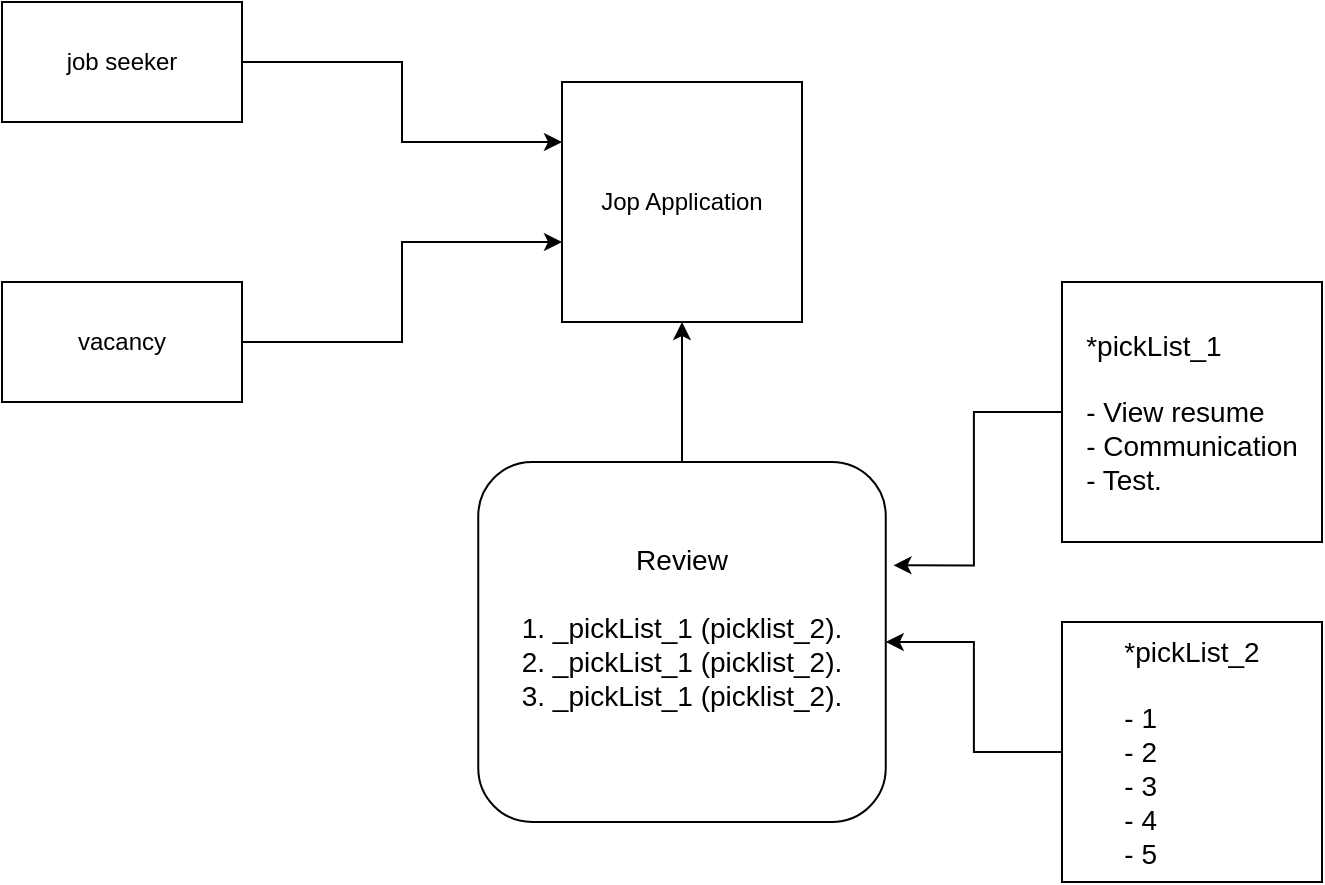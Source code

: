 <mxfile version="20.6.2" type="github">
  <diagram id="2GgVIb7Z59eeOR562pFj" name="Страница 1">
    <mxGraphModel dx="865" dy="456" grid="1" gridSize="10" guides="1" tooltips="1" connect="1" arrows="1" fold="1" page="1" pageScale="1" pageWidth="827" pageHeight="1169" math="0" shadow="0">
      <root>
        <mxCell id="0" />
        <mxCell id="1" parent="0" />
        <mxCell id="y8PCvm3dNN0ObkrRucyr-6" style="edgeStyle=orthogonalEdgeStyle;rounded=0;orthogonalLoop=1;jettySize=auto;html=1;entryX=0;entryY=0.25;entryDx=0;entryDy=0;" parent="1" source="y8PCvm3dNN0ObkrRucyr-1" target="y8PCvm3dNN0ObkrRucyr-3" edge="1">
          <mxGeometry relative="1" as="geometry" />
        </mxCell>
        <mxCell id="y8PCvm3dNN0ObkrRucyr-1" value="job seeker" style="rounded=0;whiteSpace=wrap;html=1;" parent="1" vertex="1">
          <mxGeometry x="80" y="80" width="120" height="60" as="geometry" />
        </mxCell>
        <mxCell id="y8PCvm3dNN0ObkrRucyr-7" style="edgeStyle=orthogonalEdgeStyle;rounded=0;orthogonalLoop=1;jettySize=auto;html=1;entryX=0;entryY=0.667;entryDx=0;entryDy=0;entryPerimeter=0;" parent="1" source="y8PCvm3dNN0ObkrRucyr-2" target="y8PCvm3dNN0ObkrRucyr-3" edge="1">
          <mxGeometry relative="1" as="geometry" />
        </mxCell>
        <mxCell id="y8PCvm3dNN0ObkrRucyr-2" value="vacancy" style="rounded=0;whiteSpace=wrap;html=1;" parent="1" vertex="1">
          <mxGeometry x="80" y="220" width="120" height="60" as="geometry" />
        </mxCell>
        <mxCell id="y8PCvm3dNN0ObkrRucyr-3" value="Jop Application" style="whiteSpace=wrap;html=1;aspect=fixed;" parent="1" vertex="1">
          <mxGeometry x="360" y="120" width="120" height="120" as="geometry" />
        </mxCell>
        <mxCell id="y8PCvm3dNN0ObkrRucyr-12" style="edgeStyle=orthogonalEdgeStyle;rounded=0;orthogonalLoop=1;jettySize=auto;html=1;entryX=0.5;entryY=1;entryDx=0;entryDy=0;fontSize=14;" parent="1" source="y8PCvm3dNN0ObkrRucyr-11" target="y8PCvm3dNN0ObkrRucyr-3" edge="1">
          <mxGeometry relative="1" as="geometry" />
        </mxCell>
        <mxCell id="y8PCvm3dNN0ObkrRucyr-11" value="&lt;font style=&quot;font-size: 14px;&quot;&gt;Review&lt;br&gt;&lt;br&gt;&lt;div style=&quot;text-align: left;&quot;&gt;&lt;span style=&quot;background-color: initial;&quot;&gt;1. _pickList_1 (picklist_2).&lt;/span&gt;&lt;/div&gt;&lt;div style=&quot;text-align: left;&quot;&gt;&lt;span style=&quot;background-color: initial;&quot;&gt;2.&amp;nbsp;&lt;/span&gt;_pickList_1 (picklist_2)&lt;span style=&quot;background-color: initial;&quot;&gt;.&lt;/span&gt;&lt;/div&gt;&lt;div style=&quot;text-align: left;&quot;&gt;&lt;span style=&quot;background-color: initial;&quot;&gt;3.&amp;nbsp;&lt;/span&gt;_pickList_1 (picklist_2)&lt;span style=&quot;background-color: initial;&quot;&gt;.&lt;/span&gt;&lt;/div&gt;&lt;/font&gt;&lt;div style=&quot;text-align: left;&quot;&gt;&lt;br&gt;&lt;/div&gt;" style="rounded=1;whiteSpace=wrap;html=1;" parent="1" vertex="1">
          <mxGeometry x="318.13" y="310" width="203.75" height="180" as="geometry" />
        </mxCell>
        <mxCell id="z83b0IUMJf7nC_MEGtW8-4" style="edgeStyle=orthogonalEdgeStyle;rounded=0;orthogonalLoop=1;jettySize=auto;html=1;entryX=1.019;entryY=0.287;entryDx=0;entryDy=0;entryPerimeter=0;" edge="1" parent="1" source="z83b0IUMJf7nC_MEGtW8-2" target="y8PCvm3dNN0ObkrRucyr-11">
          <mxGeometry relative="1" as="geometry" />
        </mxCell>
        <mxCell id="z83b0IUMJf7nC_MEGtW8-2" value="&lt;div style=&quot;font-size: 14px; text-align: left;&quot;&gt;&lt;span style=&quot;background-color: initial;&quot;&gt;*pickList_1&lt;/span&gt;&lt;/div&gt;&lt;div style=&quot;font-size: 14px; text-align: left;&quot;&gt;&lt;span style=&quot;background-color: initial;&quot;&gt;&lt;br&gt;&lt;/span&gt;&lt;/div&gt;&lt;div style=&quot;font-size: 14px; text-align: left;&quot;&gt;&lt;span style=&quot;background-color: initial;&quot;&gt;- View resume&amp;nbsp;&lt;/span&gt;&lt;/div&gt;&lt;div style=&quot;font-size: 14px; text-align: left;&quot;&gt;&lt;span style=&quot;background-color: initial;&quot;&gt;- Communication&lt;/span&gt;&lt;/div&gt;&lt;div style=&quot;font-size: 14px; text-align: left;&quot;&gt;&lt;span style=&quot;background-color: initial;&quot;&gt;- Test.&lt;/span&gt;&lt;/div&gt;" style="whiteSpace=wrap;html=1;aspect=fixed;" vertex="1" parent="1">
          <mxGeometry x="610" y="220" width="130" height="130" as="geometry" />
        </mxCell>
        <mxCell id="z83b0IUMJf7nC_MEGtW8-5" style="edgeStyle=orthogonalEdgeStyle;rounded=0;orthogonalLoop=1;jettySize=auto;html=1;" edge="1" parent="1" source="z83b0IUMJf7nC_MEGtW8-3" target="y8PCvm3dNN0ObkrRucyr-11">
          <mxGeometry relative="1" as="geometry" />
        </mxCell>
        <mxCell id="z83b0IUMJf7nC_MEGtW8-3" value="&lt;div style=&quot;font-size: 14px; text-align: left;&quot;&gt;&lt;span style=&quot;background-color: initial;&quot;&gt;*pickList_2&lt;/span&gt;&lt;/div&gt;&lt;div style=&quot;font-size: 14px; text-align: left;&quot;&gt;&lt;span style=&quot;background-color: initial;&quot;&gt;&lt;br&gt;&lt;/span&gt;&lt;/div&gt;&lt;div style=&quot;font-size: 14px; text-align: left;&quot;&gt;&lt;span style=&quot;background-color: initial;&quot;&gt;- 1&lt;/span&gt;&lt;/div&gt;&lt;div style=&quot;font-size: 14px; text-align: left;&quot;&gt;&lt;span style=&quot;background-color: initial;&quot;&gt;- 2&lt;/span&gt;&lt;/div&gt;&lt;div style=&quot;font-size: 14px; text-align: left;&quot;&gt;&lt;span style=&quot;background-color: initial;&quot;&gt;- 3&lt;/span&gt;&lt;/div&gt;&lt;div style=&quot;font-size: 14px; text-align: left;&quot;&gt;&lt;span style=&quot;background-color: initial;&quot;&gt;- 4&lt;/span&gt;&lt;/div&gt;&lt;div style=&quot;font-size: 14px; text-align: left;&quot;&gt;&lt;span style=&quot;background-color: initial;&quot;&gt;- 5&amp;nbsp;&lt;/span&gt;&lt;/div&gt;" style="whiteSpace=wrap;html=1;aspect=fixed;" vertex="1" parent="1">
          <mxGeometry x="610" y="390" width="130" height="130" as="geometry" />
        </mxCell>
      </root>
    </mxGraphModel>
  </diagram>
</mxfile>
